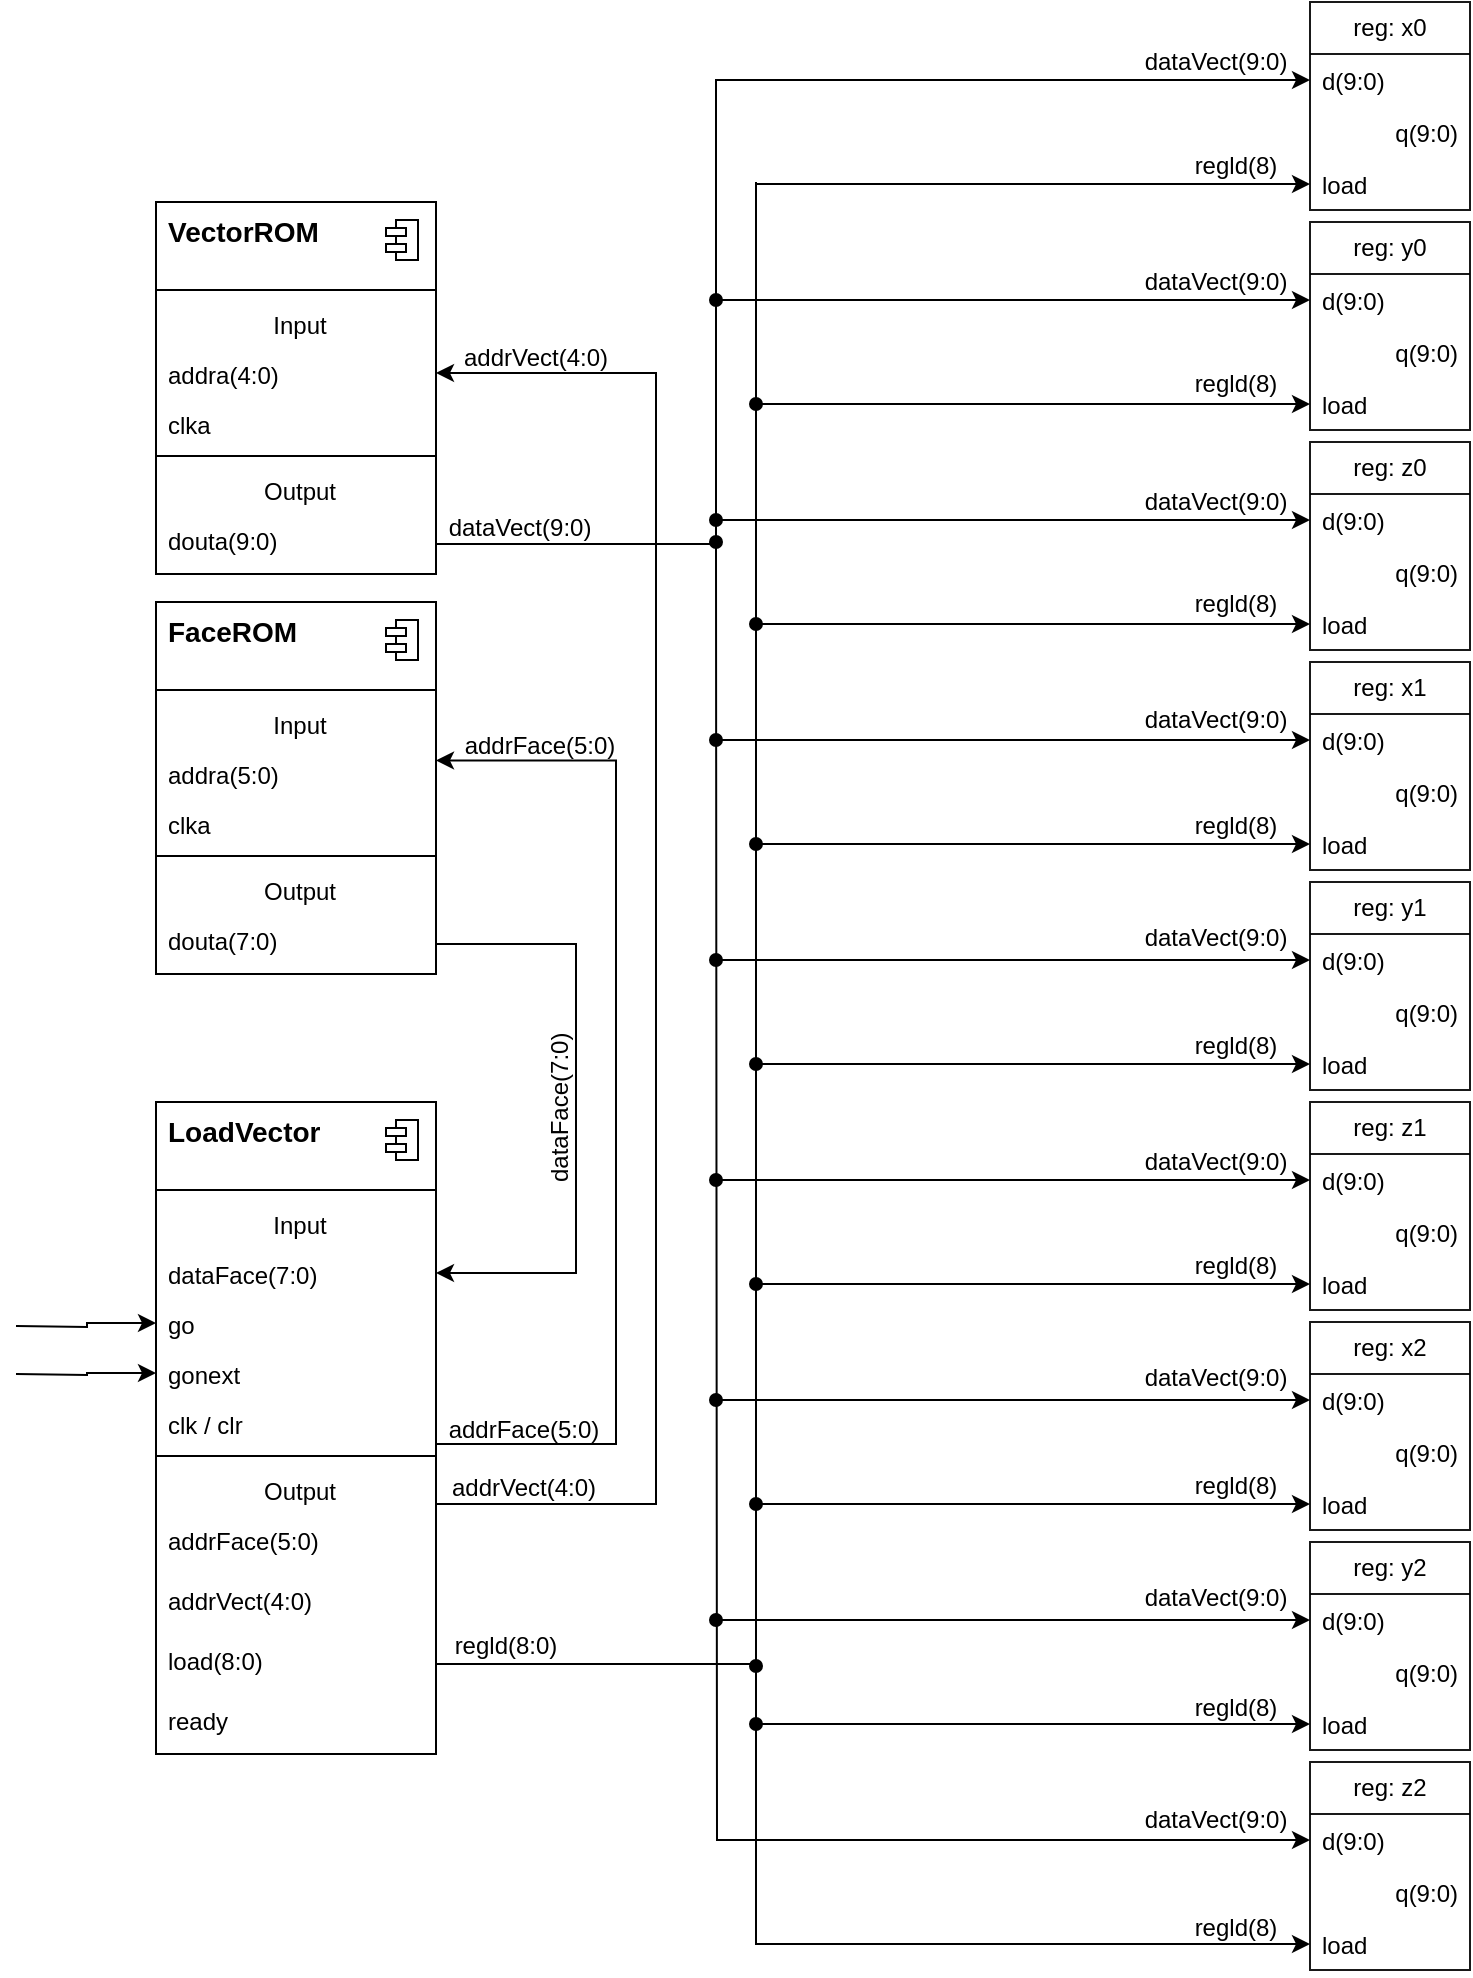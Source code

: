 <mxfile version="22.0.8" type="google">
  <diagram name="Page-1" id="0Aw6p567PycvzkgpM_cw">
    <mxGraphModel grid="1" page="1" gridSize="10" guides="1" tooltips="1" connect="1" arrows="1" fold="1" pageScale="1" pageWidth="1920" pageHeight="1200" math="0" shadow="0">
      <root>
        <object label="" FaceAddrW-1="5" VectAddrW-1="4" id="0">
          <mxCell />
        </object>
        <mxCell id="1" parent="0" />
        <mxCell id="F2LIbIG9BlmV1XGxBTNu-10" value="reg: x0" style="swimlane;fontStyle=0;childLayout=stackLayout;horizontal=1;startSize=26;fillColor=none;horizontalStack=0;resizeParent=1;resizeParentMax=0;resizeLast=0;collapsible=1;marginBottom=0;whiteSpace=wrap;html=1;opacity=90;swimlaneFillColor=none;fillStyle=auto;direction=east;rounded=0;swimlaneLine=1;glass=0;shadow=0;dropTarget=1;" vertex="1" parent="1">
          <mxGeometry x="657" y="148" width="80" height="104" as="geometry" />
        </mxCell>
        <object label="d(9:0)" placeholders="1" id="F2LIbIG9BlmV1XGxBTNu-11">
          <mxCell style="text;strokeColor=none;fillColor=none;align=left;verticalAlign=top;spacingLeft=4;spacingRight=4;overflow=hidden;rotatable=0;points=[[0,0.5],[1,0.5]];portConstraint=eastwest;whiteSpace=wrap;html=1;" vertex="1" parent="F2LIbIG9BlmV1XGxBTNu-10">
            <mxGeometry y="26" width="80" height="26" as="geometry" />
          </mxCell>
        </object>
        <mxCell id="F2LIbIG9BlmV1XGxBTNu-12" value="q(9:0)" style="text;strokeColor=none;fillColor=none;align=right;verticalAlign=top;spacingLeft=4;spacingRight=4;overflow=hidden;rotatable=0;points=[[0,0.5],[1,0.5]];portConstraint=eastwest;whiteSpace=wrap;html=1;" vertex="1" parent="F2LIbIG9BlmV1XGxBTNu-10">
          <mxGeometry y="52" width="80" height="26" as="geometry" />
        </mxCell>
        <mxCell id="txMc73hx2d9rrWc1YmoP-30" style="edgeStyle=orthogonalEdgeStyle;rounded=0;orthogonalLoop=1;jettySize=auto;html=1;exitX=0;exitY=0.5;exitDx=0;exitDy=0;endArrow=none;endFill=0;startArrow=classic;startFill=1;" edge="1" parent="F2LIbIG9BlmV1XGxBTNu-10" source="F2LIbIG9BlmV1XGxBTNu-13">
          <mxGeometry relative="1" as="geometry">
            <mxPoint x="-277" y="91" as="targetPoint" />
          </mxGeometry>
        </mxCell>
        <mxCell id="F2LIbIG9BlmV1XGxBTNu-13" value="load" style="text;strokeColor=none;fillColor=none;align=left;verticalAlign=top;spacingLeft=4;spacingRight=4;overflow=hidden;rotatable=0;points=[[0,0.5],[1,0.5]];portConstraint=eastwest;whiteSpace=wrap;html=1;" vertex="1" parent="F2LIbIG9BlmV1XGxBTNu-10">
          <mxGeometry y="78" width="80" height="26" as="geometry" />
        </mxCell>
        <object label="" placeholders="1" id="Q69YeQZvq4Ri28R2H-Wj-1">
          <mxCell style="fontStyle=1;align=center;verticalAlign=top;childLayout=stackLayout;horizontal=1;horizontalStack=0;resizeParent=1;resizeParentMax=0;resizeLast=0;marginBottom=0;" vertex="1" parent="1">
            <mxGeometry x="80" y="248" width="140" height="186" as="geometry" />
          </mxCell>
        </object>
        <mxCell id="Q69YeQZvq4Ri28R2H-Wj-2" value="&lt;b&gt;&lt;font style=&quot;font-size: 14px;&quot;&gt;VectorROM&lt;/font&gt;&lt;/b&gt;" style="html=1;align=left;spacingLeft=4;verticalAlign=top;strokeColor=none;fillColor=none;whiteSpace=wrap;" vertex="1" parent="Q69YeQZvq4Ri28R2H-Wj-1">
          <mxGeometry width="140" height="40" as="geometry" />
        </mxCell>
        <mxCell id="Q69YeQZvq4Ri28R2H-Wj-3" value="" style="shape=module;jettyWidth=10;jettyHeight=4;" vertex="1" parent="Q69YeQZvq4Ri28R2H-Wj-2">
          <mxGeometry x="1" width="16" height="20" relative="1" as="geometry">
            <mxPoint x="-25" y="9" as="offset" />
          </mxGeometry>
        </mxCell>
        <mxCell id="Q69YeQZvq4Ri28R2H-Wj-4" value="" style="line;strokeWidth=1;fillColor=none;align=left;verticalAlign=middle;spacingTop=-1;spacingLeft=3;spacingRight=3;rotatable=0;labelPosition=right;points=[];portConstraint=eastwest;" vertex="1" parent="Q69YeQZvq4Ri28R2H-Wj-1">
          <mxGeometry y="40" width="140" height="8" as="geometry" />
        </mxCell>
        <mxCell id="Q69YeQZvq4Ri28R2H-Wj-5" value="Input&lt;br&gt;" style="html=1;align=center;spacingLeft=4;verticalAlign=top;strokeColor=none;fillColor=none;whiteSpace=wrap;" vertex="1" parent="Q69YeQZvq4Ri28R2H-Wj-1">
          <mxGeometry y="48" width="140" height="25" as="geometry" />
        </mxCell>
        <object label="addra(%VectAddrW-1%:0)" placeholders="1" id="Q69YeQZvq4Ri28R2H-Wj-6">
          <mxCell style="html=1;align=left;spacingLeft=4;verticalAlign=top;strokeColor=none;fillColor=none;whiteSpace=wrap;" vertex="1" parent="Q69YeQZvq4Ri28R2H-Wj-1">
            <mxGeometry y="73" width="140" height="25" as="geometry" />
          </mxCell>
        </object>
        <mxCell id="Q69YeQZvq4Ri28R2H-Wj-14" value="clka&lt;br&gt;" style="html=1;align=left;spacingLeft=4;verticalAlign=top;strokeColor=none;fillColor=none;whiteSpace=wrap;" vertex="1" parent="Q69YeQZvq4Ri28R2H-Wj-1">
          <mxGeometry y="98" width="140" height="25" as="geometry" />
        </mxCell>
        <mxCell id="Q69YeQZvq4Ri28R2H-Wj-7" value="" style="line;strokeWidth=1;fillColor=none;align=left;verticalAlign=middle;spacingTop=-1;spacingLeft=3;spacingRight=3;rotatable=0;labelPosition=right;points=[];portConstraint=eastwest;" vertex="1" parent="Q69YeQZvq4Ri28R2H-Wj-1">
          <mxGeometry y="123" width="140" height="8" as="geometry" />
        </mxCell>
        <mxCell id="Q69YeQZvq4Ri28R2H-Wj-8" value="Output&lt;br&gt;" style="html=1;align=center;spacingLeft=4;verticalAlign=top;strokeColor=none;fillColor=none;whiteSpace=wrap;" vertex="1" parent="Q69YeQZvq4Ri28R2H-Wj-1">
          <mxGeometry y="131" width="140" height="25" as="geometry" />
        </mxCell>
        <mxCell id="Q69YeQZvq4Ri28R2H-Wj-9" value="douta(9:0)" style="html=1;align=left;spacingLeft=4;verticalAlign=top;strokeColor=none;fillColor=none;whiteSpace=wrap;" vertex="1" parent="Q69YeQZvq4Ri28R2H-Wj-1">
          <mxGeometry y="156" width="140" height="30" as="geometry" />
        </mxCell>
        <mxCell id="Q69YeQZvq4Ri28R2H-Wj-15" value="reg: y0" style="swimlane;fontStyle=0;childLayout=stackLayout;horizontal=1;startSize=26;fillColor=none;horizontalStack=0;resizeParent=1;resizeParentMax=0;resizeLast=0;collapsible=1;marginBottom=0;whiteSpace=wrap;html=1;opacity=90;swimlaneFillColor=none;fillStyle=auto;direction=east;rounded=0;swimlaneLine=1;glass=0;shadow=0;dropTarget=1;" vertex="1" parent="1">
          <mxGeometry x="657" y="258" width="80" height="104" as="geometry" />
        </mxCell>
        <mxCell id="txMc73hx2d9rrWc1YmoP-50" style="edgeStyle=orthogonalEdgeStyle;rounded=0;orthogonalLoop=1;jettySize=auto;html=1;exitX=0;exitY=0.5;exitDx=0;exitDy=0;startArrow=classic;startFill=1;endArrow=oval;endFill=1;" edge="1" parent="Q69YeQZvq4Ri28R2H-Wj-15" source="Q69YeQZvq4Ri28R2H-Wj-16">
          <mxGeometry relative="1" as="geometry">
            <mxPoint x="-297" y="39" as="targetPoint" />
          </mxGeometry>
        </mxCell>
        <mxCell id="Q69YeQZvq4Ri28R2H-Wj-16" value="d(9:0)" style="text;strokeColor=none;fillColor=none;align=left;verticalAlign=top;spacingLeft=4;spacingRight=4;overflow=hidden;rotatable=0;points=[[0,0.5],[1,0.5]];portConstraint=eastwest;whiteSpace=wrap;html=1;" vertex="1" parent="Q69YeQZvq4Ri28R2H-Wj-15">
          <mxGeometry y="26" width="80" height="26" as="geometry" />
        </mxCell>
        <mxCell id="Q69YeQZvq4Ri28R2H-Wj-17" value="q(9:0)" style="text;strokeColor=none;fillColor=none;align=right;verticalAlign=top;spacingLeft=4;spacingRight=4;overflow=hidden;rotatable=0;points=[[0,0.5],[1,0.5]];portConstraint=eastwest;whiteSpace=wrap;html=1;" vertex="1" parent="Q69YeQZvq4Ri28R2H-Wj-15">
          <mxGeometry y="52" width="80" height="26" as="geometry" />
        </mxCell>
        <mxCell id="txMc73hx2d9rrWc1YmoP-32" style="edgeStyle=orthogonalEdgeStyle;rounded=0;orthogonalLoop=1;jettySize=auto;html=1;exitX=0;exitY=0.5;exitDx=0;exitDy=0;endArrow=oval;endFill=1;startArrow=classic;startFill=1;" edge="1" parent="Q69YeQZvq4Ri28R2H-Wj-15" source="Q69YeQZvq4Ri28R2H-Wj-18">
          <mxGeometry relative="1" as="geometry">
            <mxPoint x="-277" y="91" as="targetPoint" />
          </mxGeometry>
        </mxCell>
        <mxCell id="Q69YeQZvq4Ri28R2H-Wj-18" value="load" style="text;strokeColor=none;fillColor=none;align=left;verticalAlign=top;spacingLeft=4;spacingRight=4;overflow=hidden;rotatable=0;points=[[0,0.5],[1,0.5]];portConstraint=eastwest;whiteSpace=wrap;html=1;" vertex="1" parent="Q69YeQZvq4Ri28R2H-Wj-15">
          <mxGeometry y="78" width="80" height="26" as="geometry" />
        </mxCell>
        <mxCell id="Q69YeQZvq4Ri28R2H-Wj-19" value="reg: z0" style="swimlane;fontStyle=0;childLayout=stackLayout;horizontal=1;startSize=26;fillColor=none;horizontalStack=0;resizeParent=1;resizeParentMax=0;resizeLast=0;collapsible=1;marginBottom=0;whiteSpace=wrap;html=1;opacity=90;swimlaneFillColor=none;fillStyle=auto;direction=east;rounded=0;swimlaneLine=1;glass=0;shadow=0;dropTarget=1;" vertex="1" parent="1">
          <mxGeometry x="657" y="368" width="80" height="104" as="geometry" />
        </mxCell>
        <mxCell id="txMc73hx2d9rrWc1YmoP-52" style="edgeStyle=orthogonalEdgeStyle;rounded=0;orthogonalLoop=1;jettySize=auto;html=1;exitX=0;exitY=0.5;exitDx=0;exitDy=0;startArrow=classic;startFill=1;endArrow=oval;endFill=1;" edge="1" parent="Q69YeQZvq4Ri28R2H-Wj-19" source="Q69YeQZvq4Ri28R2H-Wj-20">
          <mxGeometry relative="1" as="geometry">
            <mxPoint x="-297" y="39" as="targetPoint" />
          </mxGeometry>
        </mxCell>
        <mxCell id="Q69YeQZvq4Ri28R2H-Wj-20" value="d(9:0)" style="text;strokeColor=none;fillColor=none;align=left;verticalAlign=top;spacingLeft=4;spacingRight=4;overflow=hidden;rotatable=0;points=[[0,0.5],[1,0.5]];portConstraint=eastwest;whiteSpace=wrap;html=1;" vertex="1" parent="Q69YeQZvq4Ri28R2H-Wj-19">
          <mxGeometry y="26" width="80" height="26" as="geometry" />
        </mxCell>
        <mxCell id="Q69YeQZvq4Ri28R2H-Wj-21" value="q(9:0)" style="text;strokeColor=none;fillColor=none;align=right;verticalAlign=top;spacingLeft=4;spacingRight=4;overflow=hidden;rotatable=0;points=[[0,0.5],[1,0.5]];portConstraint=eastwest;whiteSpace=wrap;html=1;" vertex="1" parent="Q69YeQZvq4Ri28R2H-Wj-19">
          <mxGeometry y="52" width="80" height="26" as="geometry" />
        </mxCell>
        <mxCell id="txMc73hx2d9rrWc1YmoP-33" style="edgeStyle=orthogonalEdgeStyle;rounded=0;orthogonalLoop=1;jettySize=auto;html=1;exitX=0;exitY=0.5;exitDx=0;exitDy=0;endArrow=oval;endFill=1;startArrow=classic;startFill=1;" edge="1" parent="Q69YeQZvq4Ri28R2H-Wj-19" source="Q69YeQZvq4Ri28R2H-Wj-22">
          <mxGeometry relative="1" as="geometry">
            <mxPoint x="-277" y="91" as="targetPoint" />
          </mxGeometry>
        </mxCell>
        <mxCell id="Q69YeQZvq4Ri28R2H-Wj-22" value="load" style="text;strokeColor=none;fillColor=none;align=left;verticalAlign=top;spacingLeft=4;spacingRight=4;overflow=hidden;rotatable=0;points=[[0,0.5],[1,0.5]];portConstraint=eastwest;whiteSpace=wrap;html=1;" vertex="1" parent="Q69YeQZvq4Ri28R2H-Wj-19">
          <mxGeometry y="78" width="80" height="26" as="geometry" />
        </mxCell>
        <mxCell id="Q69YeQZvq4Ri28R2H-Wj-23" value="reg: x1" style="swimlane;fontStyle=0;childLayout=stackLayout;horizontal=1;startSize=26;fillColor=none;horizontalStack=0;resizeParent=1;resizeParentMax=0;resizeLast=0;collapsible=1;marginBottom=0;whiteSpace=wrap;html=1;opacity=90;swimlaneFillColor=none;fillStyle=auto;direction=east;rounded=0;swimlaneLine=1;glass=0;shadow=0;dropTarget=1;" vertex="1" parent="1">
          <mxGeometry x="657" y="478" width="80" height="104" as="geometry" />
        </mxCell>
        <mxCell id="txMc73hx2d9rrWc1YmoP-53" style="edgeStyle=orthogonalEdgeStyle;rounded=0;orthogonalLoop=1;jettySize=auto;html=1;exitX=0;exitY=0.5;exitDx=0;exitDy=0;startArrow=classic;startFill=1;endArrow=oval;endFill=1;" edge="1" parent="Q69YeQZvq4Ri28R2H-Wj-23" source="Q69YeQZvq4Ri28R2H-Wj-24">
          <mxGeometry relative="1" as="geometry">
            <mxPoint x="-297" y="39" as="targetPoint" />
          </mxGeometry>
        </mxCell>
        <mxCell id="Q69YeQZvq4Ri28R2H-Wj-24" value="d(9:0)" style="text;strokeColor=none;fillColor=none;align=left;verticalAlign=top;spacingLeft=4;spacingRight=4;overflow=hidden;rotatable=0;points=[[0,0.5],[1,0.5]];portConstraint=eastwest;whiteSpace=wrap;html=1;" vertex="1" parent="Q69YeQZvq4Ri28R2H-Wj-23">
          <mxGeometry y="26" width="80" height="26" as="geometry" />
        </mxCell>
        <mxCell id="Q69YeQZvq4Ri28R2H-Wj-25" value="q(9:0)" style="text;strokeColor=none;fillColor=none;align=right;verticalAlign=top;spacingLeft=4;spacingRight=4;overflow=hidden;rotatable=0;points=[[0,0.5],[1,0.5]];portConstraint=eastwest;whiteSpace=wrap;html=1;" vertex="1" parent="Q69YeQZvq4Ri28R2H-Wj-23">
          <mxGeometry y="52" width="80" height="26" as="geometry" />
        </mxCell>
        <mxCell id="txMc73hx2d9rrWc1YmoP-34" style="edgeStyle=orthogonalEdgeStyle;rounded=0;orthogonalLoop=1;jettySize=auto;html=1;exitX=0;exitY=0.5;exitDx=0;exitDy=0;endArrow=oval;endFill=1;startArrow=classic;startFill=1;" edge="1" parent="Q69YeQZvq4Ri28R2H-Wj-23" source="Q69YeQZvq4Ri28R2H-Wj-26">
          <mxGeometry relative="1" as="geometry">
            <mxPoint x="-277" y="91" as="targetPoint" />
          </mxGeometry>
        </mxCell>
        <mxCell id="Q69YeQZvq4Ri28R2H-Wj-26" value="load" style="text;strokeColor=none;fillColor=none;align=left;verticalAlign=top;spacingLeft=4;spacingRight=4;overflow=hidden;rotatable=0;points=[[0,0.5],[1,0.5]];portConstraint=eastwest;whiteSpace=wrap;html=1;" vertex="1" parent="Q69YeQZvq4Ri28R2H-Wj-23">
          <mxGeometry y="78" width="80" height="26" as="geometry" />
        </mxCell>
        <mxCell id="Q69YeQZvq4Ri28R2H-Wj-27" value="reg: y1" style="swimlane;fontStyle=0;childLayout=stackLayout;horizontal=1;startSize=26;fillColor=none;horizontalStack=0;resizeParent=1;resizeParentMax=0;resizeLast=0;collapsible=1;marginBottom=0;whiteSpace=wrap;html=1;opacity=90;swimlaneFillColor=none;fillStyle=auto;direction=east;rounded=0;swimlaneLine=1;glass=0;shadow=0;dropTarget=1;" vertex="1" parent="1">
          <mxGeometry x="657" y="588" width="80" height="104" as="geometry" />
        </mxCell>
        <mxCell id="txMc73hx2d9rrWc1YmoP-54" style="edgeStyle=orthogonalEdgeStyle;rounded=0;orthogonalLoop=1;jettySize=auto;html=1;exitX=0;exitY=0.5;exitDx=0;exitDy=0;startArrow=classic;startFill=1;endArrow=oval;endFill=1;" edge="1" parent="Q69YeQZvq4Ri28R2H-Wj-27" source="Q69YeQZvq4Ri28R2H-Wj-28">
          <mxGeometry relative="1" as="geometry">
            <mxPoint x="-297" y="39" as="targetPoint" />
          </mxGeometry>
        </mxCell>
        <mxCell id="Q69YeQZvq4Ri28R2H-Wj-28" value="d(9:0)" style="text;strokeColor=none;fillColor=none;align=left;verticalAlign=top;spacingLeft=4;spacingRight=4;overflow=hidden;rotatable=0;points=[[0,0.5],[1,0.5]];portConstraint=eastwest;whiteSpace=wrap;html=1;" vertex="1" parent="Q69YeQZvq4Ri28R2H-Wj-27">
          <mxGeometry y="26" width="80" height="26" as="geometry" />
        </mxCell>
        <mxCell id="Q69YeQZvq4Ri28R2H-Wj-29" value="q(9:0)" style="text;strokeColor=none;fillColor=none;align=right;verticalAlign=top;spacingLeft=4;spacingRight=4;overflow=hidden;rotatable=0;points=[[0,0.5],[1,0.5]];portConstraint=eastwest;whiteSpace=wrap;html=1;" vertex="1" parent="Q69YeQZvq4Ri28R2H-Wj-27">
          <mxGeometry y="52" width="80" height="26" as="geometry" />
        </mxCell>
        <mxCell id="txMc73hx2d9rrWc1YmoP-35" style="edgeStyle=orthogonalEdgeStyle;rounded=0;orthogonalLoop=1;jettySize=auto;html=1;exitX=0;exitY=0.5;exitDx=0;exitDy=0;endArrow=oval;endFill=1;startArrow=classic;startFill=1;" edge="1" parent="Q69YeQZvq4Ri28R2H-Wj-27" source="Q69YeQZvq4Ri28R2H-Wj-30">
          <mxGeometry relative="1" as="geometry">
            <mxPoint x="-277" y="91" as="targetPoint" />
          </mxGeometry>
        </mxCell>
        <mxCell id="Q69YeQZvq4Ri28R2H-Wj-30" value="load" style="text;strokeColor=none;fillColor=none;align=left;verticalAlign=top;spacingLeft=4;spacingRight=4;overflow=hidden;rotatable=0;points=[[0,0.5],[1,0.5]];portConstraint=eastwest;whiteSpace=wrap;html=1;" vertex="1" parent="Q69YeQZvq4Ri28R2H-Wj-27">
          <mxGeometry y="78" width="80" height="26" as="geometry" />
        </mxCell>
        <mxCell id="Q69YeQZvq4Ri28R2H-Wj-31" value="reg: z1" style="swimlane;fontStyle=0;childLayout=stackLayout;horizontal=1;startSize=26;fillColor=none;horizontalStack=0;resizeParent=1;resizeParentMax=0;resizeLast=0;collapsible=1;marginBottom=0;whiteSpace=wrap;html=1;opacity=90;swimlaneFillColor=none;fillStyle=auto;direction=east;rounded=0;swimlaneLine=1;glass=0;shadow=0;dropTarget=1;" vertex="1" parent="1">
          <mxGeometry x="657" y="698" width="80" height="104" as="geometry" />
        </mxCell>
        <mxCell id="txMc73hx2d9rrWc1YmoP-55" style="edgeStyle=orthogonalEdgeStyle;rounded=0;orthogonalLoop=1;jettySize=auto;html=1;exitX=0;exitY=0.5;exitDx=0;exitDy=0;startArrow=classic;startFill=1;endArrow=oval;endFill=1;" edge="1" parent="Q69YeQZvq4Ri28R2H-Wj-31" source="Q69YeQZvq4Ri28R2H-Wj-32">
          <mxGeometry relative="1" as="geometry">
            <mxPoint x="-297" y="39" as="targetPoint" />
          </mxGeometry>
        </mxCell>
        <mxCell id="Q69YeQZvq4Ri28R2H-Wj-32" value="d(9:0)" style="text;strokeColor=none;fillColor=none;align=left;verticalAlign=top;spacingLeft=4;spacingRight=4;overflow=hidden;rotatable=0;points=[[0,0.5],[1,0.5]];portConstraint=eastwest;whiteSpace=wrap;html=1;" vertex="1" parent="Q69YeQZvq4Ri28R2H-Wj-31">
          <mxGeometry y="26" width="80" height="26" as="geometry" />
        </mxCell>
        <mxCell id="Q69YeQZvq4Ri28R2H-Wj-33" value="q(9:0)" style="text;strokeColor=none;fillColor=none;align=right;verticalAlign=top;spacingLeft=4;spacingRight=4;overflow=hidden;rotatable=0;points=[[0,0.5],[1,0.5]];portConstraint=eastwest;whiteSpace=wrap;html=1;" vertex="1" parent="Q69YeQZvq4Ri28R2H-Wj-31">
          <mxGeometry y="52" width="80" height="26" as="geometry" />
        </mxCell>
        <mxCell id="txMc73hx2d9rrWc1YmoP-36" style="edgeStyle=orthogonalEdgeStyle;rounded=0;orthogonalLoop=1;jettySize=auto;html=1;exitX=0;exitY=0.5;exitDx=0;exitDy=0;endArrow=oval;endFill=1;startArrow=classic;startFill=1;" edge="1" parent="Q69YeQZvq4Ri28R2H-Wj-31" source="Q69YeQZvq4Ri28R2H-Wj-34">
          <mxGeometry relative="1" as="geometry">
            <mxPoint x="-277" y="91" as="targetPoint" />
          </mxGeometry>
        </mxCell>
        <mxCell id="Q69YeQZvq4Ri28R2H-Wj-34" value="load" style="text;strokeColor=none;fillColor=none;align=left;verticalAlign=top;spacingLeft=4;spacingRight=4;overflow=hidden;rotatable=0;points=[[0,0.5],[1,0.5]];portConstraint=eastwest;whiteSpace=wrap;html=1;" vertex="1" parent="Q69YeQZvq4Ri28R2H-Wj-31">
          <mxGeometry y="78" width="80" height="26" as="geometry" />
        </mxCell>
        <mxCell id="Q69YeQZvq4Ri28R2H-Wj-35" value="reg: x2" style="swimlane;fontStyle=0;childLayout=stackLayout;horizontal=1;startSize=26;fillColor=none;horizontalStack=0;resizeParent=1;resizeParentMax=0;resizeLast=0;collapsible=1;marginBottom=0;whiteSpace=wrap;html=1;opacity=90;swimlaneFillColor=none;fillStyle=auto;direction=east;rounded=0;swimlaneLine=1;glass=0;shadow=0;dropTarget=1;" vertex="1" parent="1">
          <mxGeometry x="657" y="808" width="80" height="104" as="geometry" />
        </mxCell>
        <mxCell id="txMc73hx2d9rrWc1YmoP-56" style="edgeStyle=orthogonalEdgeStyle;rounded=0;orthogonalLoop=1;jettySize=auto;html=1;exitX=0;exitY=0.5;exitDx=0;exitDy=0;endArrow=oval;endFill=1;startArrow=classic;startFill=1;" edge="1" parent="Q69YeQZvq4Ri28R2H-Wj-35" source="Q69YeQZvq4Ri28R2H-Wj-36">
          <mxGeometry relative="1" as="geometry">
            <mxPoint x="-297" y="39" as="targetPoint" />
          </mxGeometry>
        </mxCell>
        <mxCell id="Q69YeQZvq4Ri28R2H-Wj-36" value="d(9:0)" style="text;strokeColor=none;fillColor=none;align=left;verticalAlign=top;spacingLeft=4;spacingRight=4;overflow=hidden;rotatable=0;points=[[0,0.5],[1,0.5]];portConstraint=eastwest;whiteSpace=wrap;html=1;" vertex="1" parent="Q69YeQZvq4Ri28R2H-Wj-35">
          <mxGeometry y="26" width="80" height="26" as="geometry" />
        </mxCell>
        <mxCell id="Q69YeQZvq4Ri28R2H-Wj-37" value="q(9:0)" style="text;strokeColor=none;fillColor=none;align=right;verticalAlign=top;spacingLeft=4;spacingRight=4;overflow=hidden;rotatable=0;points=[[0,0.5],[1,0.5]];portConstraint=eastwest;whiteSpace=wrap;html=1;" vertex="1" parent="Q69YeQZvq4Ri28R2H-Wj-35">
          <mxGeometry y="52" width="80" height="26" as="geometry" />
        </mxCell>
        <mxCell id="txMc73hx2d9rrWc1YmoP-37" style="edgeStyle=orthogonalEdgeStyle;rounded=0;orthogonalLoop=1;jettySize=auto;html=1;exitX=0;exitY=0.5;exitDx=0;exitDy=0;startArrow=classic;startFill=1;endArrow=oval;endFill=1;" edge="1" parent="Q69YeQZvq4Ri28R2H-Wj-35" source="Q69YeQZvq4Ri28R2H-Wj-38">
          <mxGeometry relative="1" as="geometry">
            <mxPoint x="-277" y="91" as="targetPoint" />
          </mxGeometry>
        </mxCell>
        <mxCell id="Q69YeQZvq4Ri28R2H-Wj-38" value="load" style="text;strokeColor=none;fillColor=none;align=left;verticalAlign=top;spacingLeft=4;spacingRight=4;overflow=hidden;rotatable=0;points=[[0,0.5],[1,0.5]];portConstraint=eastwest;whiteSpace=wrap;html=1;" vertex="1" parent="Q69YeQZvq4Ri28R2H-Wj-35">
          <mxGeometry y="78" width="80" height="26" as="geometry" />
        </mxCell>
        <mxCell id="Q69YeQZvq4Ri28R2H-Wj-39" value="reg: y2" style="swimlane;fontStyle=0;childLayout=stackLayout;horizontal=1;startSize=26;fillColor=none;horizontalStack=0;resizeParent=1;resizeParentMax=0;resizeLast=0;collapsible=1;marginBottom=0;whiteSpace=wrap;html=1;opacity=90;swimlaneFillColor=none;fillStyle=auto;direction=east;rounded=0;swimlaneLine=1;glass=0;shadow=0;dropTarget=1;" vertex="1" parent="1">
          <mxGeometry x="657" y="918" width="80" height="104" as="geometry" />
        </mxCell>
        <mxCell id="txMc73hx2d9rrWc1YmoP-57" style="edgeStyle=orthogonalEdgeStyle;rounded=0;orthogonalLoop=1;jettySize=auto;html=1;exitX=0;exitY=0.5;exitDx=0;exitDy=0;startArrow=classic;startFill=1;endArrow=oval;endFill=1;" edge="1" parent="Q69YeQZvq4Ri28R2H-Wj-39" source="Q69YeQZvq4Ri28R2H-Wj-40">
          <mxGeometry relative="1" as="geometry">
            <mxPoint x="-297" y="39" as="targetPoint" />
          </mxGeometry>
        </mxCell>
        <mxCell id="Q69YeQZvq4Ri28R2H-Wj-40" value="d(9:0)" style="text;strokeColor=none;fillColor=none;align=left;verticalAlign=top;spacingLeft=4;spacingRight=4;overflow=hidden;rotatable=0;points=[[0,0.5],[1,0.5]];portConstraint=eastwest;whiteSpace=wrap;html=1;" vertex="1" parent="Q69YeQZvq4Ri28R2H-Wj-39">
          <mxGeometry y="26" width="80" height="26" as="geometry" />
        </mxCell>
        <mxCell id="Q69YeQZvq4Ri28R2H-Wj-41" value="q(9:0)" style="text;strokeColor=none;fillColor=none;align=right;verticalAlign=top;spacingLeft=4;spacingRight=4;overflow=hidden;rotatable=0;points=[[0,0.5],[1,0.5]];portConstraint=eastwest;whiteSpace=wrap;html=1;" vertex="1" parent="Q69YeQZvq4Ri28R2H-Wj-39">
          <mxGeometry y="52" width="80" height="26" as="geometry" />
        </mxCell>
        <mxCell id="txMc73hx2d9rrWc1YmoP-38" style="edgeStyle=orthogonalEdgeStyle;rounded=0;orthogonalLoop=1;jettySize=auto;html=1;exitX=0;exitY=0.5;exitDx=0;exitDy=0;endArrow=oval;endFill=1;startArrow=classic;startFill=1;" edge="1" parent="Q69YeQZvq4Ri28R2H-Wj-39" source="Q69YeQZvq4Ri28R2H-Wj-42">
          <mxGeometry relative="1" as="geometry">
            <mxPoint x="-277" y="91" as="targetPoint" />
          </mxGeometry>
        </mxCell>
        <mxCell id="Q69YeQZvq4Ri28R2H-Wj-42" value="load" style="text;strokeColor=none;fillColor=none;align=left;verticalAlign=top;spacingLeft=4;spacingRight=4;overflow=hidden;rotatable=0;points=[[0,0.5],[1,0.5]];portConstraint=eastwest;whiteSpace=wrap;html=1;" vertex="1" parent="Q69YeQZvq4Ri28R2H-Wj-39">
          <mxGeometry y="78" width="80" height="26" as="geometry" />
        </mxCell>
        <mxCell id="Q69YeQZvq4Ri28R2H-Wj-43" value="reg: z2" style="swimlane;fontStyle=0;childLayout=stackLayout;horizontal=1;startSize=26;fillColor=none;horizontalStack=0;resizeParent=1;resizeParentMax=0;resizeLast=0;collapsible=1;marginBottom=0;whiteSpace=wrap;html=1;opacity=90;swimlaneFillColor=none;fillStyle=auto;direction=east;rounded=0;swimlaneLine=1;glass=0;shadow=0;dropTarget=1;" vertex="1" parent="1">
          <mxGeometry x="657" y="1028" width="80" height="104" as="geometry" />
        </mxCell>
        <mxCell id="txMc73hx2d9rrWc1YmoP-51" style="edgeStyle=orthogonalEdgeStyle;rounded=0;orthogonalLoop=1;jettySize=auto;html=1;exitX=0;exitY=0.5;exitDx=0;exitDy=0;startArrow=classic;startFill=1;endArrow=oval;endFill=1;" edge="1" parent="Q69YeQZvq4Ri28R2H-Wj-43" source="Q69YeQZvq4Ri28R2H-Wj-44">
          <mxGeometry relative="1" as="geometry">
            <mxPoint x="-297" y="-610" as="targetPoint" />
          </mxGeometry>
        </mxCell>
        <mxCell id="Q69YeQZvq4Ri28R2H-Wj-44" value="d(9:0)" style="text;strokeColor=none;fillColor=none;align=left;verticalAlign=top;spacingLeft=4;spacingRight=4;overflow=hidden;rotatable=0;points=[[0,0.5],[1,0.5]];portConstraint=eastwest;whiteSpace=wrap;html=1;" vertex="1" parent="Q69YeQZvq4Ri28R2H-Wj-43">
          <mxGeometry y="26" width="80" height="26" as="geometry" />
        </mxCell>
        <mxCell id="Q69YeQZvq4Ri28R2H-Wj-45" value="q(9:0)" style="text;strokeColor=none;fillColor=none;align=right;verticalAlign=top;spacingLeft=4;spacingRight=4;overflow=hidden;rotatable=0;points=[[0,0.5],[1,0.5]];portConstraint=eastwest;whiteSpace=wrap;html=1;" vertex="1" parent="Q69YeQZvq4Ri28R2H-Wj-43">
          <mxGeometry y="52" width="80" height="26" as="geometry" />
        </mxCell>
        <mxCell id="Q69YeQZvq4Ri28R2H-Wj-46" value="load" style="text;strokeColor=none;fillColor=none;align=left;verticalAlign=top;spacingLeft=4;spacingRight=4;overflow=hidden;rotatable=0;points=[[0,0.5],[1,0.5]];portConstraint=eastwest;whiteSpace=wrap;html=1;" vertex="1" parent="Q69YeQZvq4Ri28R2H-Wj-43">
          <mxGeometry y="78" width="80" height="26" as="geometry" />
        </mxCell>
        <object label="" placeholders="1" id="Q69YeQZvq4Ri28R2H-Wj-47">
          <mxCell style="fontStyle=1;align=center;verticalAlign=top;childLayout=stackLayout;horizontal=1;horizontalStack=0;resizeParent=1;resizeParentMax=0;resizeLast=0;marginBottom=0;" vertex="1" parent="1">
            <mxGeometry x="80" y="448" width="140" height="186" as="geometry" />
          </mxCell>
        </object>
        <mxCell id="Q69YeQZvq4Ri28R2H-Wj-48" value="&lt;span style=&quot;font-size: 14px;&quot;&gt;&lt;b&gt;FaceROM&lt;br&gt;&lt;/b&gt;&lt;/span&gt;" style="html=1;align=left;spacingLeft=4;verticalAlign=top;strokeColor=none;fillColor=none;whiteSpace=wrap;" vertex="1" parent="Q69YeQZvq4Ri28R2H-Wj-47">
          <mxGeometry width="140" height="40" as="geometry" />
        </mxCell>
        <mxCell id="Q69YeQZvq4Ri28R2H-Wj-49" value="" style="shape=module;jettyWidth=10;jettyHeight=4;" vertex="1" parent="Q69YeQZvq4Ri28R2H-Wj-48">
          <mxGeometry x="1" width="16" height="20" relative="1" as="geometry">
            <mxPoint x="-25" y="9" as="offset" />
          </mxGeometry>
        </mxCell>
        <mxCell id="Q69YeQZvq4Ri28R2H-Wj-50" value="" style="line;strokeWidth=1;fillColor=none;align=left;verticalAlign=middle;spacingTop=-1;spacingLeft=3;spacingRight=3;rotatable=0;labelPosition=right;points=[];portConstraint=eastwest;" vertex="1" parent="Q69YeQZvq4Ri28R2H-Wj-47">
          <mxGeometry y="40" width="140" height="8" as="geometry" />
        </mxCell>
        <mxCell id="Q69YeQZvq4Ri28R2H-Wj-51" value="Input&lt;br&gt;" style="html=1;align=center;spacingLeft=4;verticalAlign=top;strokeColor=none;fillColor=none;whiteSpace=wrap;" vertex="1" parent="Q69YeQZvq4Ri28R2H-Wj-47">
          <mxGeometry y="48" width="140" height="25" as="geometry" />
        </mxCell>
        <object label="addra(%FaceAddrW-1%:0)" placeholders="1" id="Q69YeQZvq4Ri28R2H-Wj-52">
          <mxCell style="html=1;align=left;spacingLeft=4;verticalAlign=top;strokeColor=none;fillColor=none;whiteSpace=wrap;" vertex="1" parent="Q69YeQZvq4Ri28R2H-Wj-47">
            <mxGeometry y="73" width="140" height="25" as="geometry" />
          </mxCell>
        </object>
        <mxCell id="Q69YeQZvq4Ri28R2H-Wj-53" value="clka&lt;br&gt;" style="html=1;align=left;spacingLeft=4;verticalAlign=top;strokeColor=none;fillColor=none;whiteSpace=wrap;" vertex="1" parent="Q69YeQZvq4Ri28R2H-Wj-47">
          <mxGeometry y="98" width="140" height="25" as="geometry" />
        </mxCell>
        <mxCell id="Q69YeQZvq4Ri28R2H-Wj-54" value="" style="line;strokeWidth=1;fillColor=none;align=left;verticalAlign=middle;spacingTop=-1;spacingLeft=3;spacingRight=3;rotatable=0;labelPosition=right;points=[];portConstraint=eastwest;" vertex="1" parent="Q69YeQZvq4Ri28R2H-Wj-47">
          <mxGeometry y="123" width="140" height="8" as="geometry" />
        </mxCell>
        <mxCell id="Q69YeQZvq4Ri28R2H-Wj-55" value="Output&lt;br&gt;" style="html=1;align=center;spacingLeft=4;verticalAlign=top;strokeColor=none;fillColor=none;whiteSpace=wrap;" vertex="1" parent="Q69YeQZvq4Ri28R2H-Wj-47">
          <mxGeometry y="131" width="140" height="25" as="geometry" />
        </mxCell>
        <mxCell id="Q69YeQZvq4Ri28R2H-Wj-56" value="douta(7:0)" style="html=1;align=left;spacingLeft=4;verticalAlign=top;strokeColor=none;fillColor=none;whiteSpace=wrap;" vertex="1" parent="Q69YeQZvq4Ri28R2H-Wj-47">
          <mxGeometry y="156" width="140" height="30" as="geometry" />
        </mxCell>
        <object label="" placeholders="1" id="txMc73hx2d9rrWc1YmoP-1">
          <mxCell style="fontStyle=1;align=center;verticalAlign=top;childLayout=stackLayout;horizontal=1;horizontalStack=0;resizeParent=1;resizeParentMax=0;resizeLast=0;marginBottom=0;" vertex="1" parent="1">
            <mxGeometry x="80" y="698" width="140" height="326" as="geometry" />
          </mxCell>
        </object>
        <mxCell id="txMc73hx2d9rrWc1YmoP-2" value="&lt;span style=&quot;font-size: 14px;&quot;&gt;&lt;b&gt;LoadVector&lt;br&gt;&lt;/b&gt;&lt;/span&gt;" style="html=1;align=left;spacingLeft=4;verticalAlign=top;strokeColor=none;fillColor=none;whiteSpace=wrap;" vertex="1" parent="txMc73hx2d9rrWc1YmoP-1">
          <mxGeometry width="140" height="40" as="geometry" />
        </mxCell>
        <mxCell id="txMc73hx2d9rrWc1YmoP-3" value="" style="shape=module;jettyWidth=10;jettyHeight=4;" vertex="1" parent="txMc73hx2d9rrWc1YmoP-2">
          <mxGeometry x="1" width="16" height="20" relative="1" as="geometry">
            <mxPoint x="-25" y="9" as="offset" />
          </mxGeometry>
        </mxCell>
        <mxCell id="txMc73hx2d9rrWc1YmoP-4" value="" style="line;strokeWidth=1;fillColor=none;align=left;verticalAlign=middle;spacingTop=-1;spacingLeft=3;spacingRight=3;rotatable=0;labelPosition=right;points=[];portConstraint=eastwest;" vertex="1" parent="txMc73hx2d9rrWc1YmoP-1">
          <mxGeometry y="40" width="140" height="8" as="geometry" />
        </mxCell>
        <mxCell id="txMc73hx2d9rrWc1YmoP-5" value="Input&lt;br&gt;" style="html=1;align=center;spacingLeft=4;verticalAlign=top;strokeColor=none;fillColor=none;whiteSpace=wrap;" vertex="1" parent="txMc73hx2d9rrWc1YmoP-1">
          <mxGeometry y="48" width="140" height="25" as="geometry" />
        </mxCell>
        <object label="dataFace(7:0)" placeholders="1" id="txMc73hx2d9rrWc1YmoP-6">
          <mxCell style="html=1;align=left;spacingLeft=4;verticalAlign=top;strokeColor=none;fillColor=none;whiteSpace=wrap;" vertex="1" parent="txMc73hx2d9rrWc1YmoP-1">
            <mxGeometry y="73" width="140" height="25" as="geometry" />
          </mxCell>
        </object>
        <mxCell id="i_12rd08PPNEyvvEY1AS-2" style="edgeStyle=orthogonalEdgeStyle;rounded=0;orthogonalLoop=1;jettySize=auto;html=1;exitX=0;exitY=0.5;exitDx=0;exitDy=0;startArrow=classic;startFill=1;endArrow=none;endFill=0;" edge="1" parent="txMc73hx2d9rrWc1YmoP-1" source="UioZOW-6NA5um3ol1BNL-2">
          <mxGeometry relative="1" as="geometry">
            <mxPoint x="-70" y="112" as="targetPoint" />
          </mxGeometry>
        </mxCell>
        <mxCell id="UioZOW-6NA5um3ol1BNL-2" value="go&lt;br&gt;" style="html=1;align=left;spacingLeft=4;verticalAlign=top;strokeColor=none;fillColor=none;whiteSpace=wrap;" vertex="1" parent="txMc73hx2d9rrWc1YmoP-1">
          <mxGeometry y="98" width="140" height="25" as="geometry" />
        </mxCell>
        <mxCell id="i_12rd08PPNEyvvEY1AS-1" style="edgeStyle=orthogonalEdgeStyle;rounded=0;orthogonalLoop=1;jettySize=auto;html=1;exitX=0;exitY=0.5;exitDx=0;exitDy=0;startArrow=classic;startFill=1;endArrow=none;endFill=0;" edge="1" parent="txMc73hx2d9rrWc1YmoP-1" source="UioZOW-6NA5um3ol1BNL-3">
          <mxGeometry relative="1" as="geometry">
            <mxPoint x="-70" y="136" as="targetPoint" />
          </mxGeometry>
        </mxCell>
        <mxCell id="UioZOW-6NA5um3ol1BNL-3" value="gonext" style="html=1;align=left;spacingLeft=4;verticalAlign=top;strokeColor=none;fillColor=none;whiteSpace=wrap;" vertex="1" parent="txMc73hx2d9rrWc1YmoP-1">
          <mxGeometry y="123" width="140" height="25" as="geometry" />
        </mxCell>
        <mxCell id="txMc73hx2d9rrWc1YmoP-7" value="clk / clr" style="html=1;align=left;spacingLeft=4;verticalAlign=top;strokeColor=none;fillColor=none;whiteSpace=wrap;" vertex="1" parent="txMc73hx2d9rrWc1YmoP-1">
          <mxGeometry y="148" width="140" height="25" as="geometry" />
        </mxCell>
        <mxCell id="txMc73hx2d9rrWc1YmoP-8" value="" style="line;strokeWidth=1;fillColor=none;align=left;verticalAlign=middle;spacingTop=-1;spacingLeft=3;spacingRight=3;rotatable=0;labelPosition=right;points=[];portConstraint=eastwest;" vertex="1" parent="txMc73hx2d9rrWc1YmoP-1">
          <mxGeometry y="173" width="140" height="8" as="geometry" />
        </mxCell>
        <mxCell id="txMc73hx2d9rrWc1YmoP-9" value="Output&lt;br&gt;" style="html=1;align=center;spacingLeft=4;verticalAlign=top;strokeColor=none;fillColor=none;whiteSpace=wrap;" vertex="1" parent="txMc73hx2d9rrWc1YmoP-1">
          <mxGeometry y="181" width="140" height="25" as="geometry" />
        </mxCell>
        <object label="addrFace(%FaceAddrW-1%:0)" placeholders="1" id="txMc73hx2d9rrWc1YmoP-59">
          <mxCell style="html=1;align=left;spacingLeft=4;verticalAlign=top;strokeColor=none;fillColor=none;whiteSpace=wrap;" vertex="1" parent="txMc73hx2d9rrWc1YmoP-1">
            <mxGeometry y="206" width="140" height="30" as="geometry" />
          </mxCell>
        </object>
        <object label="addrVect(%VectAddrW-1%:0)" placeholders="1" id="txMc73hx2d9rrWc1YmoP-10">
          <mxCell style="html=1;align=left;spacingLeft=4;verticalAlign=top;strokeColor=none;fillColor=none;whiteSpace=wrap;" vertex="1" parent="txMc73hx2d9rrWc1YmoP-1">
            <mxGeometry y="236" width="140" height="30" as="geometry" />
          </mxCell>
        </object>
        <mxCell id="txMc73hx2d9rrWc1YmoP-29" style="edgeStyle=orthogonalEdgeStyle;rounded=0;orthogonalLoop=1;jettySize=auto;html=1;endArrow=none;endFill=0;startArrow=oval;startFill=1;" edge="1" parent="txMc73hx2d9rrWc1YmoP-1">
          <mxGeometry relative="1" as="geometry">
            <mxPoint x="300" y="-460" as="targetPoint" />
            <mxPoint x="300" y="282" as="sourcePoint" />
          </mxGeometry>
        </mxCell>
        <object label="load(8:0)" placeholders="1" id="txMc73hx2d9rrWc1YmoP-27">
          <mxCell style="html=1;align=left;spacingLeft=4;verticalAlign=top;strokeColor=none;fillColor=none;whiteSpace=wrap;" vertex="1" parent="txMc73hx2d9rrWc1YmoP-1">
            <mxGeometry y="266" width="140" height="30" as="geometry" />
          </mxCell>
        </object>
        <mxCell id="UioZOW-6NA5um3ol1BNL-1" value="ready" style="html=1;align=left;spacingLeft=4;verticalAlign=top;strokeColor=none;fillColor=none;whiteSpace=wrap;" vertex="1" parent="txMc73hx2d9rrWc1YmoP-1">
          <mxGeometry y="296" width="140" height="30" as="geometry" />
        </mxCell>
        <mxCell id="txMc73hx2d9rrWc1YmoP-11" style="edgeStyle=orthogonalEdgeStyle;rounded=0;orthogonalLoop=1;jettySize=auto;html=1;exitX=1;exitY=0.5;exitDx=0;exitDy=0;entryX=1;entryY=0.5;entryDx=0;entryDy=0;" edge="1" parent="1" source="txMc73hx2d9rrWc1YmoP-10" target="Q69YeQZvq4Ri28R2H-Wj-6">
          <mxGeometry relative="1" as="geometry">
            <Array as="points">
              <mxPoint x="330" y="899" />
              <mxPoint x="330" y="334" />
            </Array>
          </mxGeometry>
        </mxCell>
        <object label="addrVect(%VectAddrW-1%:0)" placeholders="1" id="txMc73hx2d9rrWc1YmoP-12">
          <mxCell style="text;html=1;strokeColor=none;fillColor=none;align=center;verticalAlign=middle;whiteSpace=wrap;rounded=0;" vertex="1" parent="1">
            <mxGeometry x="240" y="311" width="60" height="30" as="geometry" />
          </mxCell>
        </object>
        <object label="addrVect(%VectAddrW-1%:0)" placeholders="1" id="txMc73hx2d9rrWc1YmoP-13">
          <mxCell style="text;html=1;strokeColor=none;fillColor=none;align=center;verticalAlign=middle;whiteSpace=wrap;rounded=0;" vertex="1" parent="1">
            <mxGeometry x="234" y="876" width="60" height="30" as="geometry" />
          </mxCell>
        </object>
        <object label="dataVect(9:0)" placeholders="1" id="txMc73hx2d9rrWc1YmoP-15">
          <mxCell style="text;html=1;strokeColor=none;fillColor=none;align=center;verticalAlign=middle;whiteSpace=wrap;rounded=0;" vertex="1" parent="1">
            <mxGeometry x="232" y="396" width="60" height="30" as="geometry" />
          </mxCell>
        </object>
        <object label="dataVect(9:0)" placeholders="1" id="txMc73hx2d9rrWc1YmoP-16">
          <mxCell style="text;html=1;strokeColor=none;fillColor=none;align=center;verticalAlign=middle;whiteSpace=wrap;rounded=0;" vertex="1" parent="1">
            <mxGeometry x="580" y="163" width="60" height="30" as="geometry" />
          </mxCell>
        </object>
        <object label="dataVect(9:0)" placeholders="1" id="txMc73hx2d9rrWc1YmoP-17">
          <mxCell style="text;html=1;strokeColor=none;fillColor=none;align=center;verticalAlign=middle;whiteSpace=wrap;rounded=0;" vertex="1" parent="1">
            <mxGeometry x="580" y="273" width="60" height="30" as="geometry" />
          </mxCell>
        </object>
        <object label="dataVect(9:0)" placeholders="1" id="txMc73hx2d9rrWc1YmoP-18">
          <mxCell style="text;html=1;strokeColor=none;fillColor=none;align=center;verticalAlign=middle;whiteSpace=wrap;rounded=0;" vertex="1" parent="1">
            <mxGeometry x="580" y="383" width="60" height="30" as="geometry" />
          </mxCell>
        </object>
        <object label="dataVect(9:0)" placeholders="1" id="txMc73hx2d9rrWc1YmoP-20">
          <mxCell style="text;html=1;strokeColor=none;fillColor=none;align=center;verticalAlign=middle;whiteSpace=wrap;rounded=0;" vertex="1" parent="1">
            <mxGeometry x="580" y="713" width="60" height="30" as="geometry" />
          </mxCell>
        </object>
        <object label="dataVect(9:0)" placeholders="1" id="txMc73hx2d9rrWc1YmoP-21">
          <mxCell style="text;html=1;strokeColor=none;fillColor=none;align=center;verticalAlign=middle;whiteSpace=wrap;rounded=0;" vertex="1" parent="1">
            <mxGeometry x="580" y="601" width="60" height="30" as="geometry" />
          </mxCell>
        </object>
        <object label="dataVect(9:0)" placeholders="1" id="txMc73hx2d9rrWc1YmoP-23">
          <mxCell style="text;html=1;strokeColor=none;fillColor=none;align=center;verticalAlign=middle;whiteSpace=wrap;rounded=0;" vertex="1" parent="1">
            <mxGeometry x="580" y="821" width="60" height="30" as="geometry" />
          </mxCell>
        </object>
        <object label="dataVect(9:0)" placeholders="1" id="txMc73hx2d9rrWc1YmoP-24">
          <mxCell style="text;html=1;strokeColor=none;fillColor=none;align=center;verticalAlign=middle;whiteSpace=wrap;rounded=0;" vertex="1" parent="1">
            <mxGeometry x="580" y="492" width="60" height="30" as="geometry" />
          </mxCell>
        </object>
        <object label="dataVect(9:0)" placeholders="1" id="txMc73hx2d9rrWc1YmoP-25">
          <mxCell style="text;html=1;strokeColor=none;fillColor=none;align=center;verticalAlign=middle;whiteSpace=wrap;rounded=0;" vertex="1" parent="1">
            <mxGeometry x="580" y="931" width="60" height="30" as="geometry" />
          </mxCell>
        </object>
        <object label="dataVect(9:0)" placeholders="1" id="txMc73hx2d9rrWc1YmoP-26">
          <mxCell style="text;html=1;strokeColor=none;fillColor=none;align=center;verticalAlign=middle;whiteSpace=wrap;rounded=0;" vertex="1" parent="1">
            <mxGeometry x="580" y="1042" width="60" height="30" as="geometry" />
          </mxCell>
        </object>
        <mxCell id="txMc73hx2d9rrWc1YmoP-31" style="edgeStyle=orthogonalEdgeStyle;rounded=0;orthogonalLoop=1;jettySize=auto;html=1;exitX=1;exitY=0.5;exitDx=0;exitDy=0;entryX=0;entryY=0.5;entryDx=0;entryDy=0;" edge="1" parent="1" source="txMc73hx2d9rrWc1YmoP-27" target="Q69YeQZvq4Ri28R2H-Wj-46">
          <mxGeometry relative="1" as="geometry">
            <Array as="points">
              <mxPoint x="380" y="979" />
              <mxPoint x="380" y="1119" />
            </Array>
          </mxGeometry>
        </mxCell>
        <object label="regld(8:0)" placeholders="1" id="txMc73hx2d9rrWc1YmoP-39">
          <mxCell style="text;html=1;strokeColor=none;fillColor=none;align=center;verticalAlign=middle;whiteSpace=wrap;rounded=0;" vertex="1" parent="1">
            <mxGeometry x="225" y="955" width="60" height="30" as="geometry" />
          </mxCell>
        </object>
        <object label="regld(8)" placeholders="1" id="txMc73hx2d9rrWc1YmoP-40">
          <mxCell style="text;html=1;strokeColor=none;fillColor=none;align=center;verticalAlign=middle;whiteSpace=wrap;rounded=0;" vertex="1" parent="1">
            <mxGeometry x="590" y="1096" width="60" height="30" as="geometry" />
          </mxCell>
        </object>
        <object label="regld(8)" placeholders="1" id="txMc73hx2d9rrWc1YmoP-41">
          <mxCell style="text;html=1;strokeColor=none;fillColor=none;align=center;verticalAlign=middle;whiteSpace=wrap;rounded=0;" vertex="1" parent="1">
            <mxGeometry x="590" y="986" width="60" height="30" as="geometry" />
          </mxCell>
        </object>
        <object label="regld(8)" placeholders="1" id="txMc73hx2d9rrWc1YmoP-42">
          <mxCell style="text;html=1;strokeColor=none;fillColor=none;align=center;verticalAlign=middle;whiteSpace=wrap;rounded=0;" vertex="1" parent="1">
            <mxGeometry x="590" y="875" width="60" height="30" as="geometry" />
          </mxCell>
        </object>
        <object label="regld(8)" placeholders="1" id="txMc73hx2d9rrWc1YmoP-43">
          <mxCell style="text;html=1;strokeColor=none;fillColor=none;align=center;verticalAlign=middle;whiteSpace=wrap;rounded=0;" vertex="1" parent="1">
            <mxGeometry x="590" y="765" width="60" height="30" as="geometry" />
          </mxCell>
        </object>
        <object label="regld(8)" placeholders="1" id="txMc73hx2d9rrWc1YmoP-44">
          <mxCell style="text;html=1;strokeColor=none;fillColor=none;align=center;verticalAlign=middle;whiteSpace=wrap;rounded=0;" vertex="1" parent="1">
            <mxGeometry x="590" y="655" width="60" height="30" as="geometry" />
          </mxCell>
        </object>
        <object label="regld(8)" placeholders="1" id="txMc73hx2d9rrWc1YmoP-45">
          <mxCell style="text;html=1;strokeColor=none;fillColor=none;align=center;verticalAlign=middle;whiteSpace=wrap;rounded=0;" vertex="1" parent="1">
            <mxGeometry x="590" y="545" width="60" height="30" as="geometry" />
          </mxCell>
        </object>
        <object label="regld(8)" placeholders="1" id="txMc73hx2d9rrWc1YmoP-46">
          <mxCell style="text;html=1;strokeColor=none;fillColor=none;align=center;verticalAlign=middle;whiteSpace=wrap;rounded=0;" vertex="1" parent="1">
            <mxGeometry x="590" y="434" width="60" height="30" as="geometry" />
          </mxCell>
        </object>
        <object label="regld(8)" placeholders="1" id="txMc73hx2d9rrWc1YmoP-47">
          <mxCell style="text;html=1;strokeColor=none;fillColor=none;align=center;verticalAlign=middle;whiteSpace=wrap;rounded=0;" vertex="1" parent="1">
            <mxGeometry x="590" y="324" width="60" height="30" as="geometry" />
          </mxCell>
        </object>
        <object label="regld(8)" placeholders="1" id="txMc73hx2d9rrWc1YmoP-48">
          <mxCell style="text;html=1;strokeColor=none;fillColor=none;align=center;verticalAlign=middle;whiteSpace=wrap;rounded=0;" vertex="1" parent="1">
            <mxGeometry x="590" y="215" width="60" height="30" as="geometry" />
          </mxCell>
        </object>
        <mxCell id="txMc73hx2d9rrWc1YmoP-49" style="edgeStyle=orthogonalEdgeStyle;rounded=0;orthogonalLoop=1;jettySize=auto;html=1;exitX=1;exitY=0.5;exitDx=0;exitDy=0;entryX=0;entryY=0.5;entryDx=0;entryDy=0;" edge="1" parent="1" source="Q69YeQZvq4Ri28R2H-Wj-9" target="F2LIbIG9BlmV1XGxBTNu-11">
          <mxGeometry relative="1" as="geometry">
            <Array as="points">
              <mxPoint x="360" y="419" />
              <mxPoint x="360" y="187" />
            </Array>
          </mxGeometry>
        </mxCell>
        <mxCell id="txMc73hx2d9rrWc1YmoP-60" style="edgeStyle=orthogonalEdgeStyle;rounded=0;orthogonalLoop=1;jettySize=auto;html=1;exitX=1;exitY=0.5;exitDx=0;exitDy=0;entryX=1;entryY=0.25;entryDx=0;entryDy=0;" edge="1" parent="1" source="txMc73hx2d9rrWc1YmoP-59" target="Q69YeQZvq4Ri28R2H-Wj-52">
          <mxGeometry relative="1" as="geometry">
            <Array as="points">
              <mxPoint x="310" y="869" />
              <mxPoint x="310" y="527" />
            </Array>
          </mxGeometry>
        </mxCell>
        <object label="addrFace(%FaceAddrW-1%:0)" placeholders="1" id="txMc73hx2d9rrWc1YmoP-61">
          <mxCell style="text;html=1;strokeColor=none;fillColor=none;align=center;verticalAlign=middle;whiteSpace=wrap;rounded=0;" vertex="1" parent="1">
            <mxGeometry x="234" y="847" width="60" height="30" as="geometry" />
          </mxCell>
        </object>
        <object label="addrFace(%FaceAddrW-1%:0)" placeholders="1" id="txMc73hx2d9rrWc1YmoP-62">
          <mxCell style="text;html=1;strokeColor=none;fillColor=none;align=center;verticalAlign=middle;whiteSpace=wrap;rounded=0;" vertex="1" parent="1">
            <mxGeometry x="242" y="505" width="60" height="30" as="geometry" />
          </mxCell>
        </object>
        <mxCell id="txMc73hx2d9rrWc1YmoP-64" style="edgeStyle=orthogonalEdgeStyle;rounded=0;orthogonalLoop=1;jettySize=auto;html=1;exitX=1;exitY=0.5;exitDx=0;exitDy=0;entryX=1;entryY=0.5;entryDx=0;entryDy=0;" edge="1" parent="1" source="Q69YeQZvq4Ri28R2H-Wj-56" target="txMc73hx2d9rrWc1YmoP-6">
          <mxGeometry relative="1" as="geometry">
            <Array as="points">
              <mxPoint x="290" y="619" />
              <mxPoint x="290" y="784" />
            </Array>
          </mxGeometry>
        </mxCell>
        <object label="dataFace(7:0)" placeholders="1" id="txMc73hx2d9rrWc1YmoP-65">
          <mxCell style="html=1;align=left;spacingLeft=4;verticalAlign=top;strokeColor=none;fillColor=none;whiteSpace=wrap;rotation=-90;" vertex="1" parent="1">
            <mxGeometry x="235" y="687" width="90" height="25" as="geometry" />
          </mxCell>
        </object>
      </root>
    </mxGraphModel>
  </diagram>
</mxfile>
